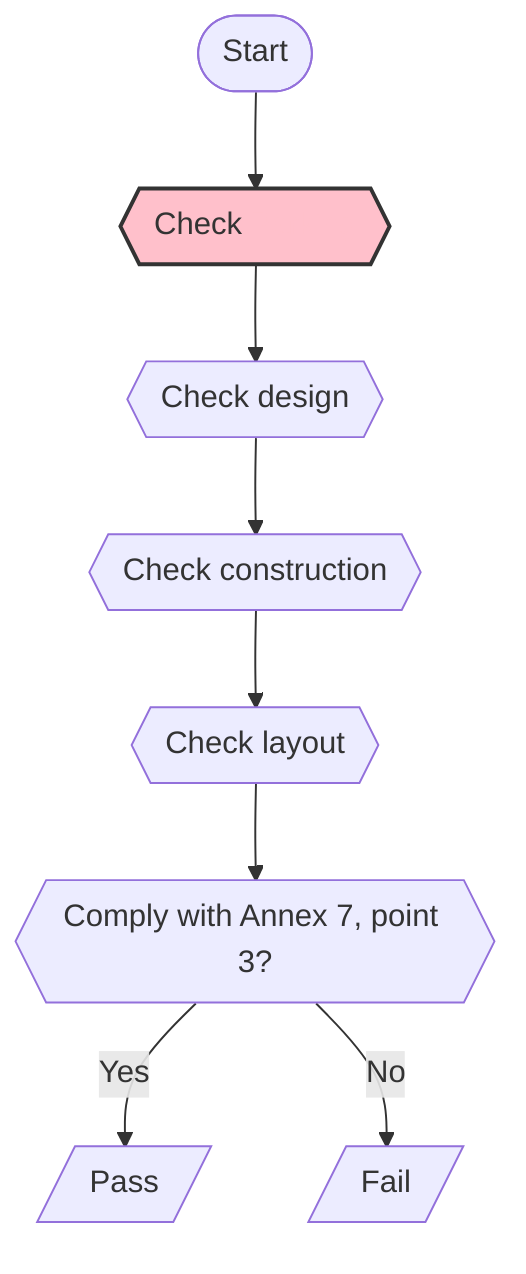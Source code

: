 graph TD
    start(["Start"])
    --> check_parking{{"Check <font color='pink'>Parking</font>"}}
    --> design_check{{"Check design"}}
    --> construction_check{{"Check construction"}}
    --> layout_check{{"Check layout"}}
    --> comply_annex7{{"Comply with Annex 7, point 3?"}}
    comply_annex7 -->|Yes| pass[/"Pass"/]
    comply_annex7 -->|No| fail[/"Fail"/]

    classDef object fill:#FFC0CB,stroke:#333,stroke-width:2px;
    classDef property fill:#ADD8E6,stroke:#333,stroke-width:2px;
    class check_parking object;